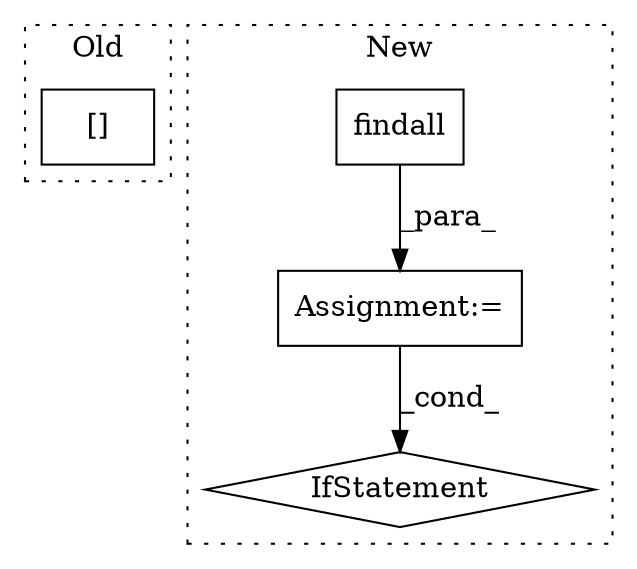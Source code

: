 digraph G {
subgraph cluster0 {
1 [label="[]" a="2" s="3896,3919" l="5,1" shape="box"];
label = "Old";
style="dotted";
}
subgraph cluster1 {
2 [label="findall" a="32" s="5774,5786" l="8,1" shape="box"];
3 [label="Assignment:=" a="7" s="5768" l="1" shape="box"];
4 [label="IfStatement" a="25" s="5793,5811" l="4,2" shape="diamond"];
label = "New";
style="dotted";
}
2 -> 3 [label="_para_"];
3 -> 4 [label="_cond_"];
}